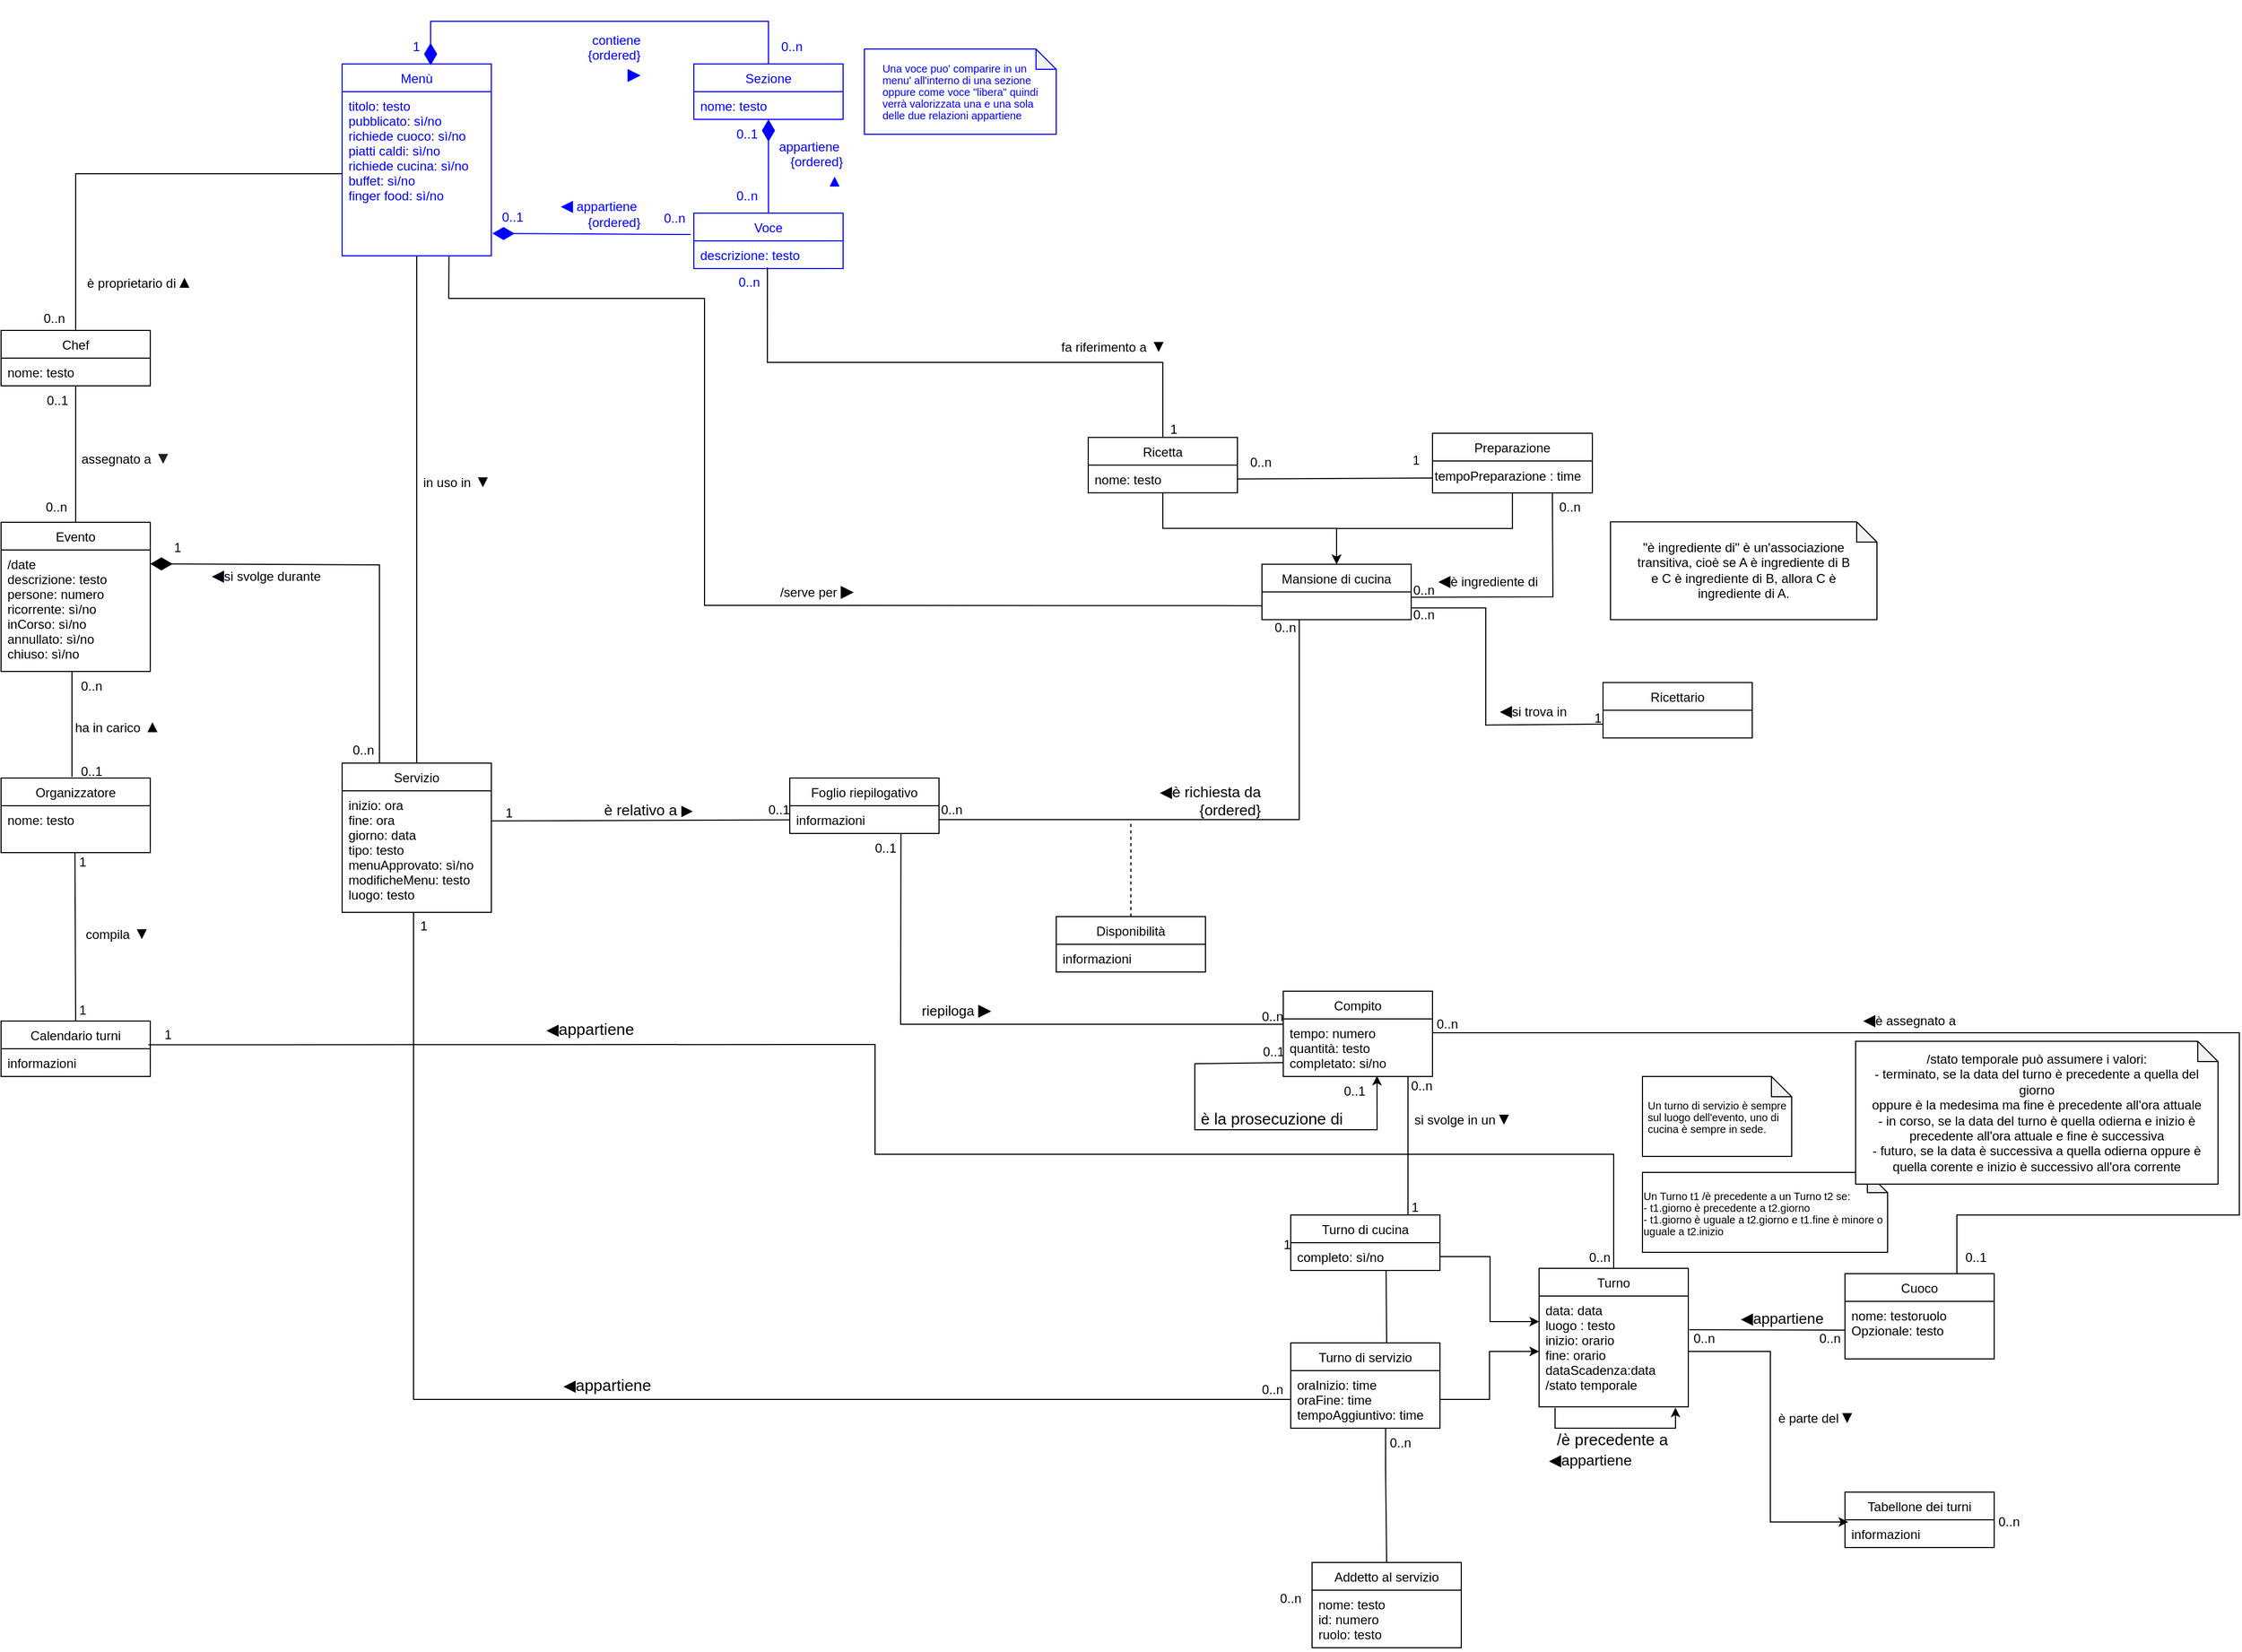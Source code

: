 <mxfile version="24.4.0" type="google">
  <diagram id="CNQqmsxfFxIgaWTBAwi9" name="Page-1">
    <mxGraphModel grid="1" page="1" gridSize="10" guides="1" tooltips="1" connect="1" arrows="1" fold="1" pageScale="1" pageWidth="827" pageHeight="1169" math="0" shadow="0">
      <root>
        <mxCell id="0" />
        <mxCell id="1" parent="0" />
        <mxCell id="Zatl_ybfSAwXHSOVHGpd-10" value="" style="endArrow=none;html=1;rounded=0;align=center;verticalAlign=top;endFill=0;labelBackgroundColor=none;entryX=0.5;entryY=0;entryDx=0;entryDy=0;exitX=0.493;exitY=0.962;exitDx=0;exitDy=0;exitPerimeter=0;fontColor=#0000FF;strokeColor=#000000;" edge="1" parent="1" source="78LwuEahcBiL7WYBxUG0-4" target="78LwuEahcBiL7WYBxUG0-5">
          <mxGeometry relative="1" as="geometry">
            <mxPoint x="340" y="290" as="sourcePoint" />
            <mxPoint x="540.0" y="290" as="targetPoint" />
            <Array as="points">
              <mxPoint x="539" y="360" />
              <mxPoint x="910" y="360" />
            </Array>
          </mxGeometry>
        </mxCell>
        <mxCell id="Zatl_ybfSAwXHSOVHGpd-11" value="0..n" style="resizable=0;html=1;align=left;verticalAlign=top;labelBackgroundColor=none;fontColor=#0000FF;strokeColor=#0000FF;" connectable="0" vertex="1" parent="Zatl_ybfSAwXHSOVHGpd-10">
          <mxGeometry x="-1" relative="1" as="geometry">
            <mxPoint x="-29" as="offset" />
          </mxGeometry>
        </mxCell>
        <mxCell id="Zatl_ybfSAwXHSOVHGpd-12" value="&lt;font color=&quot;#000000&quot;&gt;fa riferimento a&amp;nbsp;&lt;span style=&quot;font-family: arial, sans-serif; font-size: 16px; text-align: left;&quot;&gt;▼&lt;/span&gt;&lt;/font&gt;" style="resizable=0;html=1;align=right;verticalAlign=bottom;labelBackgroundColor=none;fontColor=#0000FF;" connectable="0" vertex="1" parent="Zatl_ybfSAwXHSOVHGpd-10">
          <mxGeometry x="1" relative="1" as="geometry">
            <mxPoint x="4" y="-75" as="offset" />
          </mxGeometry>
        </mxCell>
        <mxCell id="Zatl_ybfSAwXHSOVHGpd-13" value="0..1" style="resizable=0;html=1;align=right;verticalAlign=top;labelBackgroundColor=none;" connectable="0" vertex="1" parent="Zatl_ybfSAwXHSOVHGpd-10">
          <mxGeometry x="1" relative="1" as="geometry" />
        </mxCell>
        <mxCell id="78LwuEahcBiL7WYBxUG0-1" value="Sezione" style="swimlane;fontStyle=0;childLayout=stackLayout;horizontal=1;startSize=26;horizontalStack=0;resizeParent=1;resizeParentMax=0;resizeLast=0;collapsible=1;marginBottom=0;labelBackgroundColor=none;fontColor=#0000FF;strokeColor=#0000FF;" vertex="1" parent="1">
          <mxGeometry x="470" y="80" width="140" height="52" as="geometry" />
        </mxCell>
        <mxCell id="78LwuEahcBiL7WYBxUG0-2" value="nome: testo" style="text;strokeColor=#0000FF;fillColor=none;align=left;verticalAlign=top;spacingLeft=4;spacingRight=4;overflow=hidden;rotatable=0;points=[[0,0.5],[1,0.5]];portConstraint=eastwest;labelBackgroundColor=none;fontColor=#0000FF;" vertex="1" parent="78LwuEahcBiL7WYBxUG0-1">
          <mxGeometry y="26" width="140" height="26" as="geometry" />
        </mxCell>
        <mxCell id="78LwuEahcBiL7WYBxUG0-3" value="Voce" style="swimlane;fontStyle=0;childLayout=stackLayout;horizontal=1;startSize=26;horizontalStack=0;resizeParent=1;resizeParentMax=0;resizeLast=0;collapsible=1;marginBottom=0;labelBackgroundColor=none;fontColor=#0000FF;strokeColor=#0000FF;" vertex="1" parent="1">
          <mxGeometry x="470" y="220" width="140" height="52" as="geometry" />
        </mxCell>
        <mxCell id="78LwuEahcBiL7WYBxUG0-4" value="descrizione: testo" style="text;strokeColor=#0000FF;fillColor=none;align=left;verticalAlign=top;spacingLeft=4;spacingRight=4;overflow=hidden;rotatable=0;points=[[0,0.5],[1,0.5]];portConstraint=eastwest;labelBackgroundColor=none;fontColor=#0000FF;" vertex="1" parent="78LwuEahcBiL7WYBxUG0-3">
          <mxGeometry y="26" width="140" height="26" as="geometry" />
        </mxCell>
        <mxCell id="OorJLYem-8eahj1t15pe-57" style="edgeStyle=orthogonalEdgeStyle;rounded=0;orthogonalLoop=1;jettySize=auto;html=1;exitX=0.5;exitY=1;exitDx=0;exitDy=0;entryX=0.5;entryY=0;entryDx=0;entryDy=0;" edge="1" parent="1" source="78LwuEahcBiL7WYBxUG0-5" target="OorJLYem-8eahj1t15pe-54">
          <mxGeometry relative="1" as="geometry" />
        </mxCell>
        <mxCell id="78LwuEahcBiL7WYBxUG0-5" value="Ricetta" style="swimlane;fontStyle=0;childLayout=stackLayout;horizontal=1;startSize=26;horizontalStack=0;resizeParent=1;resizeParentMax=0;resizeLast=0;collapsible=1;marginBottom=0;labelBackgroundColor=none;" vertex="1" parent="1">
          <mxGeometry x="840" y="430.32" width="140" height="52" as="geometry" />
        </mxCell>
        <mxCell id="78LwuEahcBiL7WYBxUG0-6" value="nome: testo" style="text;strokeColor=none;fillColor=none;align=left;verticalAlign=top;spacingLeft=4;spacingRight=4;overflow=hidden;rotatable=0;points=[[0,0.5],[1,0.5]];portConstraint=eastwest;labelBackgroundColor=none;fontColor=#000000;" vertex="1" parent="78LwuEahcBiL7WYBxUG0-5">
          <mxGeometry y="26" width="140" height="26" as="geometry" />
        </mxCell>
        <mxCell id="OorJLYem-8eahj1t15pe-55" style="edgeStyle=orthogonalEdgeStyle;rounded=0;orthogonalLoop=1;jettySize=auto;html=1;exitX=0.5;exitY=1;exitDx=0;exitDy=0;entryX=0.5;entryY=0;entryDx=0;entryDy=0;" edge="1" parent="1" source="78LwuEahcBiL7WYBxUG0-7" target="OorJLYem-8eahj1t15pe-54">
          <mxGeometry relative="1" as="geometry" />
        </mxCell>
        <mxCell id="78LwuEahcBiL7WYBxUG0-7" value="Preparazione" style="swimlane;fontStyle=0;childLayout=stackLayout;horizontal=1;startSize=26;horizontalStack=0;resizeParent=1;resizeParentMax=0;resizeLast=0;collapsible=1;marginBottom=0;labelBackgroundColor=none;" vertex="1" parent="1">
          <mxGeometry x="1163" y="426.48" width="150" height="56" as="geometry" />
        </mxCell>
        <mxCell id="rrgMBrNQnltIqpoLHgI7-3" value="tempoPreparazione : time" style="text;html=1;align=left;verticalAlign=middle;resizable=0;points=[];autosize=1;strokeColor=none;fillColor=none;" vertex="1" parent="78LwuEahcBiL7WYBxUG0-7">
          <mxGeometry y="26" width="150" height="30" as="geometry" />
        </mxCell>
        <mxCell id="78LwuEahcBiL7WYBxUG0-9" value="Menù" style="swimlane;fontStyle=0;childLayout=stackLayout;horizontal=1;startSize=26;horizontalStack=0;resizeParent=1;resizeParentMax=0;resizeLast=0;collapsible=1;marginBottom=0;labelBackgroundColor=none;fontColor=#0000FF;strokeColor=#0000FF;" vertex="1" parent="1">
          <mxGeometry x="140" y="80" width="140" height="180" as="geometry" />
        </mxCell>
        <mxCell id="78LwuEahcBiL7WYBxUG0-10" value="titolo: testo&#xa;pubblicato: sì/no&#xa;richiede cuoco: sì/no&#xa;piatti caldi: sì/no&#xa;richiede cucina: sì/no&#xa;buffet: sì/no&#xa;finger food: sì/no" style="text;strokeColor=#0000FF;fillColor=none;align=left;verticalAlign=top;spacingLeft=4;spacingRight=4;overflow=hidden;rotatable=0;points=[[0,0.5],[1,0.5]];portConstraint=eastwest;labelBackgroundColor=none;fontColor=#0000FF;" vertex="1" parent="78LwuEahcBiL7WYBxUG0-9">
          <mxGeometry y="26" width="140" height="154" as="geometry" />
        </mxCell>
        <mxCell id="78LwuEahcBiL7WYBxUG0-11" value="Chef" style="swimlane;fontStyle=0;childLayout=stackLayout;horizontal=1;startSize=26;horizontalStack=0;resizeParent=1;resizeParentMax=0;resizeLast=0;collapsible=1;marginBottom=0;labelBackgroundColor=none;" vertex="1" parent="1">
          <mxGeometry x="-180" y="330" width="140" height="52" as="geometry" />
        </mxCell>
        <mxCell id="78LwuEahcBiL7WYBxUG0-12" value="nome: testo" style="text;strokeColor=none;fillColor=none;align=left;verticalAlign=top;spacingLeft=4;spacingRight=4;overflow=hidden;rotatable=0;points=[[0,0.5],[1,0.5]];portConstraint=eastwest;labelBackgroundColor=none;fontColor=#000000;" vertex="1" parent="78LwuEahcBiL7WYBxUG0-11">
          <mxGeometry y="26" width="140" height="26" as="geometry" />
        </mxCell>
        <mxCell id="78LwuEahcBiL7WYBxUG0-13" value="Evento" style="swimlane;fontStyle=0;childLayout=stackLayout;horizontal=1;startSize=26;horizontalStack=0;resizeParent=1;resizeParentMax=0;resizeLast=0;collapsible=1;marginBottom=0;labelBackgroundColor=none;" vertex="1" parent="1">
          <mxGeometry x="-180" y="510" width="140" height="140" as="geometry" />
        </mxCell>
        <mxCell id="78LwuEahcBiL7WYBxUG0-14" value="/date&#xa;descrizione: testo&#xa;persone: numero&#xa;ricorrente: sì/no&#xa;inCorso: sì/no&#xa;annullato: sì/no&#xa;chiuso: sì/no" style="text;strokeColor=none;fillColor=none;align=left;verticalAlign=top;spacingLeft=4;spacingRight=4;overflow=hidden;rotatable=0;points=[[0,0.5],[1,0.5]];portConstraint=eastwest;labelBackgroundColor=none;fontColor=#000000;fontSize=12;" vertex="1" parent="78LwuEahcBiL7WYBxUG0-13">
          <mxGeometry y="26" width="140" height="114" as="geometry" />
        </mxCell>
        <mxCell id="78LwuEahcBiL7WYBxUG0-15" value="" style="endArrow=diamondThin;html=1;rounded=0;align=center;verticalAlign=top;endFill=1;labelBackgroundColor=none;endSize=18;fontColor=#0000FF;strokeColor=#0000FF;" edge="1" parent="1" target="78LwuEahcBiL7WYBxUG0-2">
          <mxGeometry relative="1" as="geometry">
            <mxPoint x="540" y="220" as="sourcePoint" />
            <mxPoint x="514" y="430" as="targetPoint" />
          </mxGeometry>
        </mxCell>
        <mxCell id="78LwuEahcBiL7WYBxUG0-16" value="&lt;font color=&quot;#000000&quot;&gt;1&lt;/font&gt;" style="resizable=0;html=1;align=left;verticalAlign=top;labelBackgroundColor=none;fontColor=#0000FF;" connectable="0" vertex="1" parent="78LwuEahcBiL7WYBxUG0-15">
          <mxGeometry x="-1" relative="1" as="geometry">
            <mxPoint x="375" y="189" as="offset" />
          </mxGeometry>
        </mxCell>
        <mxCell id="78LwuEahcBiL7WYBxUG0-17" value="appartiene&amp;nbsp;&lt;div&gt;{ordered}&lt;/div&gt;&lt;div&gt;&amp;nbsp;&lt;span style=&quot;font-family: arial, sans-serif; font-size: 16px; text-align: left;&quot;&gt;▲&lt;/span&gt;&lt;/div&gt;" style="resizable=0;html=1;align=right;verticalAlign=bottom;labelBackgroundColor=none;fontColor=#0000FF;strokeColor=#0000FF;" connectable="0" vertex="1" parent="78LwuEahcBiL7WYBxUG0-15">
          <mxGeometry x="1" relative="1" as="geometry">
            <mxPoint x="70" y="68" as="offset" />
          </mxGeometry>
        </mxCell>
        <mxCell id="78LwuEahcBiL7WYBxUG0-18" value="0..1" style="resizable=0;html=1;align=right;verticalAlign=top;labelBackgroundColor=none;fontColor=#0000FF;strokeColor=#0000FF;" connectable="0" vertex="1" parent="78LwuEahcBiL7WYBxUG0-15">
          <mxGeometry x="1" relative="1" as="geometry">
            <mxPoint x="-10" as="offset" />
          </mxGeometry>
        </mxCell>
        <mxCell id="78LwuEahcBiL7WYBxUG0-19" value="0..n" style="resizable=0;html=1;align=right;verticalAlign=top;labelBackgroundColor=none;fontColor=#0000FF;strokeColor=#0000FF;" connectable="0" vertex="1" parent="1">
          <mxGeometry x="530" y="190" as="geometry" />
        </mxCell>
        <mxCell id="78LwuEahcBiL7WYBxUG0-25" value="" style="endArrow=none;html=1;rounded=0;align=center;verticalAlign=top;endFill=0;labelBackgroundColor=none;entryX=0;entryY=0.75;entryDx=0;entryDy=0;exitX=1;exitY=0.5;exitDx=0;exitDy=0;" edge="1" parent="1" source="78LwuEahcBiL7WYBxUG0-6" target="78LwuEahcBiL7WYBxUG0-7">
          <mxGeometry relative="1" as="geometry">
            <mxPoint x="833" y="401.332" as="sourcePoint" />
            <mxPoint x="833.98" y="490.32" as="targetPoint" />
          </mxGeometry>
        </mxCell>
        <mxCell id="78LwuEahcBiL7WYBxUG0-26" value="0..n" style="resizable=0;html=1;align=left;verticalAlign=top;labelBackgroundColor=none;" connectable="0" vertex="1" parent="78LwuEahcBiL7WYBxUG0-25">
          <mxGeometry x="-1" relative="1" as="geometry">
            <mxPoint x="10" y="-29" as="offset" />
          </mxGeometry>
        </mxCell>
        <mxCell id="78LwuEahcBiL7WYBxUG0-27" value="&lt;span style=&quot;font-size: 15px;&quot;&gt;◀︎&lt;/span&gt;si trova in" style="resizable=0;html=1;align=right;verticalAlign=bottom;labelBackgroundColor=none;" connectable="0" vertex="1" parent="78LwuEahcBiL7WYBxUG0-25">
          <mxGeometry x="1" relative="1" as="geometry">
            <mxPoint x="127" y="229" as="offset" />
          </mxGeometry>
        </mxCell>
        <mxCell id="78LwuEahcBiL7WYBxUG0-28" value="1" style="resizable=0;html=1;align=right;verticalAlign=top;labelBackgroundColor=none;" connectable="0" vertex="1" parent="78LwuEahcBiL7WYBxUG0-25">
          <mxGeometry x="1" relative="1" as="geometry">
            <mxPoint x="-11" y="-30" as="offset" />
          </mxGeometry>
        </mxCell>
        <mxCell id="78LwuEahcBiL7WYBxUG0-33" value="" style="endArrow=diamondThin;html=1;rounded=0;align=center;verticalAlign=top;endFill=1;labelBackgroundColor=none;endSize=18;exitX=0.5;exitY=0;exitDx=0;exitDy=0;entryX=0.593;entryY=0.007;entryDx=0;entryDy=0;entryPerimeter=0;fontColor=#0000FF;strokeColor=#0000FF;" edge="1" parent="1" source="78LwuEahcBiL7WYBxUG0-1" target="78LwuEahcBiL7WYBxUG0-9">
          <mxGeometry relative="1" as="geometry">
            <mxPoint x="360" y="132" as="sourcePoint" />
            <mxPoint x="360" y="44" as="targetPoint" />
            <Array as="points">
              <mxPoint x="540" y="40" />
              <mxPoint x="223" y="40" />
            </Array>
          </mxGeometry>
        </mxCell>
        <mxCell id="78LwuEahcBiL7WYBxUG0-34" value="0..n" style="resizable=0;html=1;align=left;verticalAlign=top;labelBackgroundColor=none;fontColor=#0000FF;strokeColor=#0000FF;" connectable="0" vertex="1" parent="78LwuEahcBiL7WYBxUG0-33">
          <mxGeometry x="-1" relative="1" as="geometry">
            <mxPoint x="10" y="-30" as="offset" />
          </mxGeometry>
        </mxCell>
        <mxCell id="78LwuEahcBiL7WYBxUG0-35" value="contiene&lt;div&gt;{ordered}&lt;/div&gt;&lt;div&gt;&lt;span style=&quot;font-family: arial, sans-serif; font-size: 16px; text-align: left; background-color: initial;&quot;&gt;▶&lt;/span&gt;&lt;br&gt;&lt;/div&gt;" style="resizable=0;html=1;align=right;verticalAlign=bottom;labelBackgroundColor=none;fontColor=#0000FF;strokeColor=#0000FF;" connectable="0" vertex="1" parent="78LwuEahcBiL7WYBxUG0-33">
          <mxGeometry x="1" relative="1" as="geometry">
            <mxPoint x="197" y="19" as="offset" />
          </mxGeometry>
        </mxCell>
        <mxCell id="78LwuEahcBiL7WYBxUG0-36" value="1" style="resizable=0;html=1;align=right;verticalAlign=top;labelBackgroundColor=none;fontColor=#0000FF;strokeColor=#0000FF;" connectable="0" vertex="1" parent="78LwuEahcBiL7WYBxUG0-33">
          <mxGeometry x="1" relative="1" as="geometry">
            <mxPoint x="-10" y="-31" as="offset" />
          </mxGeometry>
        </mxCell>
        <mxCell id="78LwuEahcBiL7WYBxUG0-37" value="" style="endArrow=diamondThin;html=1;rounded=0;align=center;verticalAlign=top;endFill=1;labelBackgroundColor=none;endSize=18;exitX=-0.021;exitY=0.385;exitDx=0;exitDy=0;exitPerimeter=0;entryX=1.007;entryY=0.864;entryDx=0;entryDy=0;entryPerimeter=0;fontColor=#0000FF;strokeColor=#0000FF;" edge="1" parent="1" source="78LwuEahcBiL7WYBxUG0-3" target="78LwuEahcBiL7WYBxUG0-10">
          <mxGeometry relative="1" as="geometry">
            <mxPoint x="350" y="220" as="sourcePoint" />
            <mxPoint x="350" y="132" as="targetPoint" />
          </mxGeometry>
        </mxCell>
        <mxCell id="78LwuEahcBiL7WYBxUG0-38" value="0..n" style="resizable=0;html=1;align=left;verticalAlign=top;labelBackgroundColor=none;fontColor=#0000FF;strokeColor=#0000FF;" connectable="0" vertex="1" parent="78LwuEahcBiL7WYBxUG0-37">
          <mxGeometry x="-1" relative="1" as="geometry">
            <mxPoint x="-27" y="-29" as="offset" />
          </mxGeometry>
        </mxCell>
        <mxCell id="78LwuEahcBiL7WYBxUG0-39" value="&lt;font style=&quot;font-size: 15px&quot;&gt;◀︎&lt;/font&gt;&amp;nbsp;appartiene&amp;nbsp;&lt;div&gt;{ordered}&lt;/div&gt;" style="resizable=0;html=1;align=right;verticalAlign=bottom;labelBackgroundColor=none;fontColor=#0000FF;strokeColor=#0000FF;" connectable="0" vertex="1" parent="78LwuEahcBiL7WYBxUG0-37">
          <mxGeometry x="1" relative="1" as="geometry">
            <mxPoint x="139" y="-2" as="offset" />
          </mxGeometry>
        </mxCell>
        <mxCell id="78LwuEahcBiL7WYBxUG0-40" value="0..1" style="resizable=0;html=1;align=right;verticalAlign=top;labelBackgroundColor=none;fontColor=#0000FF;strokeColor=#0000FF;" connectable="0" vertex="1" parent="78LwuEahcBiL7WYBxUG0-37">
          <mxGeometry x="1" relative="1" as="geometry">
            <mxPoint x="29" y="-29" as="offset" />
          </mxGeometry>
        </mxCell>
        <mxCell id="78LwuEahcBiL7WYBxUG0-41" value="" style="endArrow=none;html=1;rounded=0;align=center;verticalAlign=top;endFill=0;labelBackgroundColor=none;exitX=0;exitY=0.5;exitDx=0;exitDy=0;fontColor=#0000FF;strokeColor=#000000;" edge="1" parent="1" source="78LwuEahcBiL7WYBxUG0-10" target="78LwuEahcBiL7WYBxUG0-11">
          <mxGeometry relative="1" as="geometry">
            <mxPoint x="209.5" y="260.002" as="sourcePoint" />
            <mxPoint x="210" y="330" as="targetPoint" />
            <Array as="points">
              <mxPoint x="-110" y="183" />
            </Array>
          </mxGeometry>
        </mxCell>
        <mxCell id="78LwuEahcBiL7WYBxUG0-43" value="&lt;font color=&quot;#000000&quot;&gt;è proprietario di&lt;/font&gt;&lt;span style=&quot;font-family: arial, sans-serif; font-size: 16px; text-align: left;&quot;&gt;&lt;font color=&quot;#000000&quot;&gt;▲&lt;/font&gt;&lt;/span&gt;" style="resizable=0;html=1;align=right;verticalAlign=bottom;labelBackgroundColor=none;fontColor=#0000FF;strokeColor=#0000FF;" connectable="0" vertex="1" parent="78LwuEahcBiL7WYBxUG0-41">
          <mxGeometry x="1" relative="1" as="geometry">
            <mxPoint x="110" y="-35" as="offset" />
          </mxGeometry>
        </mxCell>
        <mxCell id="78LwuEahcBiL7WYBxUG0-44" value="&lt;font color=&quot;#000000&quot;&gt;0..n&lt;/font&gt;" style="resizable=0;html=1;align=right;verticalAlign=top;labelBackgroundColor=none;fontColor=#0000FF;strokeColor=#0000FF;" connectable="0" vertex="1" parent="78LwuEahcBiL7WYBxUG0-41">
          <mxGeometry x="1" relative="1" as="geometry">
            <mxPoint x="-10" y="-25" as="offset" />
          </mxGeometry>
        </mxCell>
        <mxCell id="78LwuEahcBiL7WYBxUG0-45" value="" style="endArrow=none;html=1;rounded=0;align=center;verticalAlign=top;endFill=0;labelBackgroundColor=none;entryX=0.5;entryY=0;entryDx=0;entryDy=0;" edge="1" parent="1" source="78LwuEahcBiL7WYBxUG0-12" target="78LwuEahcBiL7WYBxUG0-13">
          <mxGeometry relative="1" as="geometry">
            <mxPoint x="210" y="410" as="sourcePoint" />
            <mxPoint x="210" y="440" as="targetPoint" />
          </mxGeometry>
        </mxCell>
        <mxCell id="78LwuEahcBiL7WYBxUG0-46" value="0..1" style="resizable=0;html=1;align=left;verticalAlign=top;labelBackgroundColor=none;" connectable="0" vertex="1" parent="78LwuEahcBiL7WYBxUG0-45">
          <mxGeometry x="-1" relative="1" as="geometry">
            <mxPoint x="-29" as="offset" />
          </mxGeometry>
        </mxCell>
        <mxCell id="78LwuEahcBiL7WYBxUG0-47" value="assegnato a&amp;nbsp;&lt;span style=&quot;color: rgb(32 , 33 , 36) ; font-family: &amp;#34;arial&amp;#34; , sans-serif ; font-size: 16px ; text-align: left&quot;&gt;▼&lt;/span&gt;" style="resizable=0;html=1;align=right;verticalAlign=bottom;labelBackgroundColor=none;" connectable="0" vertex="1" parent="78LwuEahcBiL7WYBxUG0-45">
          <mxGeometry x="1" relative="1" as="geometry">
            <mxPoint x="90" y="-50" as="offset" />
          </mxGeometry>
        </mxCell>
        <mxCell id="78LwuEahcBiL7WYBxUG0-48" value="0..n" style="resizable=0;html=1;align=right;verticalAlign=top;labelBackgroundColor=none;" connectable="0" vertex="1" parent="78LwuEahcBiL7WYBxUG0-45">
          <mxGeometry x="1" relative="1" as="geometry">
            <mxPoint x="25" y="140" as="offset" />
          </mxGeometry>
        </mxCell>
        <mxCell id="UVPNnTYAwM3Xo7iVTWcv-2" value="Organizzatore" style="swimlane;fontStyle=0;childLayout=stackLayout;horizontal=1;startSize=26;horizontalStack=0;resizeParent=1;resizeParentMax=0;resizeLast=0;collapsible=1;marginBottom=0;labelBackgroundColor=none;" vertex="1" parent="1">
          <mxGeometry x="-180" y="750" width="140" height="70" as="geometry" />
        </mxCell>
        <mxCell id="UVPNnTYAwM3Xo7iVTWcv-4" value="nome: testo" style="text;strokeColor=none;fillColor=none;align=left;verticalAlign=top;spacingLeft=4;spacingRight=4;overflow=hidden;rotatable=0;points=[[0,0.5],[1,0.5]];portConstraint=eastwest;labelBackgroundColor=none;fontColor=#000000;" vertex="1" parent="UVPNnTYAwM3Xo7iVTWcv-2">
          <mxGeometry y="26" width="140" height="44" as="geometry" />
        </mxCell>
        <mxCell id="UVPNnTYAwM3Xo7iVTWcv-5" value="0..1" style="resizable=0;html=1;align=right;verticalAlign=top;labelBackgroundColor=none;" connectable="0" vertex="1" parent="1">
          <mxGeometry x="-85" y="730" as="geometry" />
        </mxCell>
        <mxCell id="UVPNnTYAwM3Xo7iVTWcv-6" value="&lt;font color=&quot;#000000&quot;&gt;ha in carico&amp;nbsp;&lt;/font&gt;&lt;span style=&quot;font-family: arial, sans-serif; font-size: 16px; text-align: left;&quot;&gt;&lt;font color=&quot;#000000&quot;&gt;▲&lt;/font&gt;&lt;/span&gt;" style="resizable=0;html=1;align=right;verticalAlign=bottom;labelBackgroundColor=none;fontColor=#0000FF;strokeColor=#0000FF;" connectable="0" vertex="1" parent="1">
          <mxGeometry x="-29.999" y="712.321" as="geometry" />
        </mxCell>
        <mxCell id="UVPNnTYAwM3Xo7iVTWcv-8" value="" style="endArrow=none;html=1;rounded=0;entryX=0.475;entryY=-0.016;entryDx=0;entryDy=0;entryPerimeter=0;endFill=0;exitX=0.475;exitY=0.999;exitDx=0;exitDy=0;exitPerimeter=0;" edge="1" parent="1" source="78LwuEahcBiL7WYBxUG0-14" target="UVPNnTYAwM3Xo7iVTWcv-2">
          <mxGeometry width="50" height="50" relative="1" as="geometry">
            <mxPoint x="-110" y="650" as="sourcePoint" />
            <mxPoint x="260" y="550" as="targetPoint" />
          </mxGeometry>
        </mxCell>
        <mxCell id="UVPNnTYAwM3Xo7iVTWcv-9" value="" style="endArrow=diamondThin;html=1;rounded=0;align=center;verticalAlign=top;endFill=1;labelBackgroundColor=none;endSize=18;fontColor=#0000FF;strokeColor=#000000;exitX=0.25;exitY=0;exitDx=0;exitDy=0;fillColor=#000000;" edge="1" parent="1">
          <mxGeometry relative="1" as="geometry">
            <mxPoint x="175" y="751" as="sourcePoint" />
            <mxPoint x="-40" y="549" as="targetPoint" />
            <Array as="points">
              <mxPoint x="175" y="550" />
            </Array>
          </mxGeometry>
        </mxCell>
        <mxCell id="UVPNnTYAwM3Xo7iVTWcv-10" value="&lt;font color=&quot;#000000&quot;&gt;0..n&lt;/font&gt;" style="resizable=0;html=1;align=left;verticalAlign=top;labelBackgroundColor=none;fontColor=#0000FF;strokeColor=#0000FF;" connectable="0" vertex="1" parent="UVPNnTYAwM3Xo7iVTWcv-9">
          <mxGeometry x="-1" relative="1" as="geometry">
            <mxPoint x="-27" y="-41" as="offset" />
          </mxGeometry>
        </mxCell>
        <mxCell id="UVPNnTYAwM3Xo7iVTWcv-11" value="&lt;span style=&quot;font-size: 15px;&quot;&gt;&lt;font color=&quot;#00000f&quot;&gt;◀︎&lt;/font&gt;&lt;/span&gt;&lt;font style=&quot;font-size: 12px;&quot; color=&quot;#000000&quot;&gt;si svolge durante&lt;/font&gt;" style="resizable=0;html=1;align=right;verticalAlign=bottom;labelBackgroundColor=none;fontColor=#0000FF;strokeColor=#0000FF;" connectable="0" vertex="1" parent="UVPNnTYAwM3Xo7iVTWcv-9">
          <mxGeometry x="1" relative="1" as="geometry">
            <mxPoint x="160" y="21" as="offset" />
          </mxGeometry>
        </mxCell>
        <mxCell id="UVPNnTYAwM3Xo7iVTWcv-12" value="&lt;font color=&quot;#000000&quot;&gt;1&lt;/font&gt;" style="resizable=0;html=1;align=right;verticalAlign=top;labelBackgroundColor=none;fontColor=#0000FF;strokeColor=#0000FF;" connectable="0" vertex="1" parent="UVPNnTYAwM3Xo7iVTWcv-9">
          <mxGeometry x="1" relative="1" as="geometry">
            <mxPoint x="29" y="-29" as="offset" />
          </mxGeometry>
        </mxCell>
        <mxCell id="UVPNnTYAwM3Xo7iVTWcv-14" value="Servizio" style="swimlane;fontStyle=0;childLayout=stackLayout;horizontal=1;startSize=26;horizontalStack=0;resizeParent=1;resizeParentMax=0;resizeLast=0;collapsible=1;marginBottom=0;labelBackgroundColor=none;" vertex="1" parent="1">
          <mxGeometry x="140" y="736" width="140" height="140" as="geometry" />
        </mxCell>
        <mxCell id="UVPNnTYAwM3Xo7iVTWcv-15" value="inizio: ora&#xa;fine: ora&#xa;giorno: data&#xa;tipo: testo&#xa;menuApprovato: sì/no&#xa;modificheMenu: testo&#xa;luogo: testo" style="text;strokeColor=none;fillColor=none;align=left;verticalAlign=top;spacingLeft=4;spacingRight=4;overflow=hidden;rotatable=0;points=[[0,0.5],[1,0.5]];portConstraint=eastwest;labelBackgroundColor=none;fontColor=#000000;" vertex="1" parent="UVPNnTYAwM3Xo7iVTWcv-14">
          <mxGeometry y="26" width="140" height="114" as="geometry" />
        </mxCell>
        <mxCell id="OorJLYem-8eahj1t15pe-5" value="" style="endArrow=none;html=1;rounded=0;exitX=0.997;exitY=0.248;exitDx=0;exitDy=0;exitPerimeter=0;" edge="1" parent="1" source="UVPNnTYAwM3Xo7iVTWcv-15" target="OorJLYem-8eahj1t15pe-7">
          <mxGeometry width="50" height="50" relative="1" as="geometry">
            <mxPoint x="280" y="788" as="sourcePoint" />
            <mxPoint x="360" y="790" as="targetPoint" />
          </mxGeometry>
        </mxCell>
        <mxCell id="OorJLYem-8eahj1t15pe-6" value="Foglio riepilogativo" style="swimlane;fontStyle=0;childLayout=stackLayout;horizontal=1;startSize=26;horizontalStack=0;resizeParent=1;resizeParentMax=0;resizeLast=0;collapsible=1;marginBottom=0;labelBackgroundColor=none;" vertex="1" parent="1">
          <mxGeometry x="560" y="750" width="140" height="52" as="geometry" />
        </mxCell>
        <mxCell id="OorJLYem-8eahj1t15pe-7" value="informazioni" style="text;strokeColor=none;fillColor=none;align=left;verticalAlign=top;spacingLeft=4;spacingRight=4;overflow=hidden;rotatable=0;points=[[0,0.5],[1,0.5]];portConstraint=eastwest;labelBackgroundColor=none;fontColor=#000000;" vertex="1" parent="OorJLYem-8eahj1t15pe-6">
          <mxGeometry y="26" width="140" height="26" as="geometry" />
        </mxCell>
        <mxCell id="OorJLYem-8eahj1t15pe-8" value="&lt;font style=&quot;font-size: 14px;&quot;&gt;&lt;font style=&quot;font-size: 14px;&quot; color=&quot;#000000&quot;&gt;è relativo a&amp;nbsp;&lt;/font&gt;&lt;span style=&quot;font-family: arial, sans-serif; text-align: left;&quot;&gt;&lt;font style=&quot;font-size: 14px;&quot; color=&quot;#000000&quot;&gt;▶&lt;/font&gt;&lt;/span&gt;&lt;/font&gt;" style="resizable=0;html=1;align=right;verticalAlign=bottom;labelBackgroundColor=none;fontColor=#0000FF;strokeColor=#0000FF;" connectable="0" vertex="1" parent="1">
          <mxGeometry x="469.998" y="790.0" as="geometry" />
        </mxCell>
        <mxCell id="OorJLYem-8eahj1t15pe-9" value="&lt;font color=&quot;#000000&quot;&gt;1&lt;/font&gt;" style="resizable=0;html=1;align=right;verticalAlign=top;labelBackgroundColor=none;fontColor=#0000FF;strokeColor=#0000FF;" connectable="0" vertex="1" parent="1">
          <mxGeometry x="289.998" y="770" as="geometry">
            <mxPoint x="11" y="-1" as="offset" />
          </mxGeometry>
        </mxCell>
        <mxCell id="OorJLYem-8eahj1t15pe-10" value="0..1" style="resizable=0;html=1;align=right;verticalAlign=top;labelBackgroundColor=none;" connectable="0" vertex="1" parent="1">
          <mxGeometry x="560" y="766" as="geometry" />
        </mxCell>
        <mxCell id="OorJLYem-8eahj1t15pe-54" value="Mansione di cucina" style="swimlane;fontStyle=0;childLayout=stackLayout;horizontal=1;startSize=26;horizontalStack=0;resizeParent=1;resizeParentMax=0;resizeLast=0;collapsible=1;marginBottom=0;labelBackgroundColor=none;" vertex="1" parent="1">
          <mxGeometry x="1003" y="549.32" width="140" height="52" as="geometry" />
        </mxCell>
        <mxCell id="OorJLYem-8eahj1t15pe-58" value="Ricettario" style="swimlane;fontStyle=0;childLayout=stackLayout;horizontal=1;startSize=26;horizontalStack=0;resizeParent=1;resizeParentMax=0;resizeLast=0;collapsible=1;marginBottom=0;labelBackgroundColor=none;" vertex="1" parent="1">
          <mxGeometry x="1323" y="660.32" width="140" height="52" as="geometry" />
        </mxCell>
        <mxCell id="OorJLYem-8eahj1t15pe-61" value="" style="endArrow=none;html=1;rounded=0;entryX=0.75;entryY=1;entryDx=0;entryDy=0;" edge="1" parent="1" target="78LwuEahcBiL7WYBxUG0-7">
          <mxGeometry width="50" height="50" relative="1" as="geometry">
            <mxPoint x="1143" y="580.32" as="sourcePoint" />
            <mxPoint x="1193" y="460.32" as="targetPoint" />
            <Array as="points">
              <mxPoint x="1276" y="580" />
            </Array>
          </mxGeometry>
        </mxCell>
        <mxCell id="OorJLYem-8eahj1t15pe-62" value="" style="endArrow=none;html=1;rounded=0;exitX=0;exitY=0.75;exitDx=0;exitDy=0;" edge="1" parent="1" source="OorJLYem-8eahj1t15pe-58">
          <mxGeometry width="50" height="50" relative="1" as="geometry">
            <mxPoint x="1103" y="610.32" as="sourcePoint" />
            <mxPoint x="1143" y="590.32" as="targetPoint" />
            <Array as="points">
              <mxPoint x="1213" y="700.32" />
              <mxPoint x="1213" y="590.32" />
            </Array>
          </mxGeometry>
        </mxCell>
        <mxCell id="OorJLYem-8eahj1t15pe-63" value="0..n" style="resizable=0;html=1;align=left;verticalAlign=top;labelBackgroundColor=none;" connectable="0" vertex="1" parent="1">
          <mxGeometry x="1280" y="482.32" as="geometry" />
        </mxCell>
        <mxCell id="OorJLYem-8eahj1t15pe-64" value="&lt;span style=&quot;font-size: 15px;&quot;&gt;◀︎&lt;/span&gt;è ingrediente di" style="resizable=0;html=1;align=right;verticalAlign=bottom;labelBackgroundColor=none;" connectable="0" vertex="1" parent="1">
          <mxGeometry x="1262.997" y="575.32" as="geometry" />
        </mxCell>
        <mxCell id="OorJLYem-8eahj1t15pe-65" value="0..n" style="resizable=0;html=1;align=left;verticalAlign=top;labelBackgroundColor=none;" connectable="0" vertex="1" parent="1">
          <mxGeometry x="1143" y="560.32" as="geometry" />
        </mxCell>
        <mxCell id="OorJLYem-8eahj1t15pe-66" value="0..n" style="resizable=0;html=1;align=left;verticalAlign=top;labelBackgroundColor=none;" connectable="0" vertex="1" parent="1">
          <mxGeometry x="1143" y="583.32" as="geometry" />
        </mxCell>
        <mxCell id="OorJLYem-8eahj1t15pe-67" value="&lt;font color=&quot;#000000&quot;&gt;1&lt;/font&gt;" style="resizable=0;html=1;align=left;verticalAlign=top;labelBackgroundColor=none;fontColor=#0000FF;" connectable="0" vertex="1" parent="1">
          <mxGeometry x="1313" y="680.32" as="geometry" />
        </mxCell>
        <mxCell id="OorJLYem-8eahj1t15pe-68" value="" style="endArrow=none;html=1;rounded=0;entryX=0.716;entryY=1;entryDx=0;entryDy=0;entryPerimeter=0;exitX=0;exitY=0.75;exitDx=0;exitDy=0;" edge="1" parent="1" source="OorJLYem-8eahj1t15pe-54" target="78LwuEahcBiL7WYBxUG0-10">
          <mxGeometry width="50" height="50" relative="1" as="geometry">
            <mxPoint x="580" y="510" as="sourcePoint" />
            <mxPoint x="630" y="460" as="targetPoint" />
            <Array as="points">
              <mxPoint x="480" y="588" />
              <mxPoint x="480" y="300" />
              <mxPoint x="240" y="300" />
            </Array>
          </mxGeometry>
        </mxCell>
        <mxCell id="OorJLYem-8eahj1t15pe-69" value="" style="endArrow=none;html=1;rounded=0;entryX=0.25;entryY=1;entryDx=0;entryDy=0;exitX=1;exitY=0.5;exitDx=0;exitDy=0;" edge="1" parent="1" source="OorJLYem-8eahj1t15pe-7" target="OorJLYem-8eahj1t15pe-54">
          <mxGeometry width="50" height="50" relative="1" as="geometry">
            <mxPoint x="580" y="660" as="sourcePoint" />
            <mxPoint x="630" y="610" as="targetPoint" />
            <Array as="points">
              <mxPoint x="1038" y="789" />
            </Array>
          </mxGeometry>
        </mxCell>
        <mxCell id="OorJLYem-8eahj1t15pe-70" value="0..n" style="resizable=0;html=1;align=left;verticalAlign=top;labelBackgroundColor=none;" connectable="0" vertex="1" parent="1">
          <mxGeometry x="700" y="766" as="geometry" />
        </mxCell>
        <mxCell id="OorJLYem-8eahj1t15pe-71" value="0..n" style="resizable=0;html=1;align=left;verticalAlign=top;labelBackgroundColor=none;" connectable="0" vertex="1" parent="1">
          <mxGeometry x="1013" y="595.32" as="geometry" />
        </mxCell>
        <mxCell id="OorJLYem-8eahj1t15pe-73" value="&lt;span style=&quot;font-size: 15px;&quot;&gt;&lt;font color=&quot;#000000&quot;&gt;◀︎&lt;/font&gt;&lt;/span&gt;&lt;font style=&quot;font-size: 14px;&quot; color=&quot;#000000&quot;&gt;è richiesta da&lt;/font&gt;&lt;div&gt;&lt;font style=&quot;font-size: 14px;&quot; color=&quot;#000000&quot;&gt;{ordered}&lt;/font&gt;&lt;/div&gt;" style="resizable=0;html=1;align=right;verticalAlign=bottom;labelBackgroundColor=none;fontColor=#0000FF;strokeColor=#0000FF;" connectable="0" vertex="1" parent="1">
          <mxGeometry x="1002.998" y="790.0" as="geometry" />
        </mxCell>
        <mxCell id="OorJLYem-8eahj1t15pe-74" value="" style="endArrow=none;dashed=1;html=1;rounded=0;exitX=0.5;exitY=0;exitDx=0;exitDy=0;" edge="1" parent="1" source="OorJLYem-8eahj1t15pe-75">
          <mxGeometry width="50" height="50" relative="1" as="geometry">
            <mxPoint x="880" y="880" as="sourcePoint" />
            <mxPoint x="880" y="790" as="targetPoint" />
          </mxGeometry>
        </mxCell>
        <mxCell id="OorJLYem-8eahj1t15pe-75" value="Disponibilità" style="swimlane;fontStyle=0;childLayout=stackLayout;horizontal=1;startSize=26;horizontalStack=0;resizeParent=1;resizeParentMax=0;resizeLast=0;collapsible=1;marginBottom=0;labelBackgroundColor=none;" vertex="1" parent="1">
          <mxGeometry x="810" y="880" width="140" height="52" as="geometry" />
        </mxCell>
        <mxCell id="OorJLYem-8eahj1t15pe-76" value="informazioni" style="text;strokeColor=none;fillColor=none;align=left;verticalAlign=top;spacingLeft=4;spacingRight=4;overflow=hidden;rotatable=0;points=[[0,0.5],[1,0.5]];portConstraint=eastwest;labelBackgroundColor=none;fontColor=#000000;" vertex="1" parent="OorJLYem-8eahj1t15pe-75">
          <mxGeometry y="26" width="140" height="26" as="geometry" />
        </mxCell>
        <mxCell id="OorJLYem-8eahj1t15pe-77" value="Compito" style="swimlane;fontStyle=0;childLayout=stackLayout;horizontal=1;startSize=26;horizontalStack=0;resizeParent=1;resizeParentMax=0;resizeLast=0;collapsible=1;marginBottom=0;labelBackgroundColor=none;" vertex="1" parent="1">
          <mxGeometry x="1023" y="950" width="140" height="80" as="geometry" />
        </mxCell>
        <mxCell id="OorJLYem-8eahj1t15pe-81" value="" style="endArrow=classic;html=1;rounded=0;exitX=0;exitY=0.5;exitDx=0;exitDy=0;endFill=1;entryX=0.628;entryY=0.988;entryDx=0;entryDy=0;entryPerimeter=0;" edge="1" parent="OorJLYem-8eahj1t15pe-77" target="xxu-n_cGPCBa5pTc6vbV-13">
          <mxGeometry width="50" height="50" relative="1" as="geometry">
            <mxPoint y="67" as="sourcePoint" />
            <mxPoint x="87" y="90" as="targetPoint" />
            <Array as="points">
              <mxPoint x="-83" y="68" />
              <mxPoint x="-83" y="130" />
              <mxPoint x="7" y="130" />
              <mxPoint x="88" y="130" />
            </Array>
          </mxGeometry>
        </mxCell>
        <mxCell id="xxu-n_cGPCBa5pTc6vbV-13" value="tempo: numero&#xa;quantità: testo&#xa;completato: si/no" style="text;strokeColor=none;fillColor=none;align=left;verticalAlign=top;spacingLeft=4;spacingRight=4;overflow=hidden;rotatable=0;points=[[0,0.5],[1,0.5]];portConstraint=eastwest;labelBackgroundColor=none;fontColor=#000000;" vertex="1" parent="OorJLYem-8eahj1t15pe-77">
          <mxGeometry y="26" width="140" height="54" as="geometry" />
        </mxCell>
        <mxCell id="OorJLYem-8eahj1t15pe-79" value="" style="endArrow=none;html=1;rounded=0;exitX=0.745;exitY=0.995;exitDx=0;exitDy=0;exitPerimeter=0;entryX=0;entryY=0.5;entryDx=0;entryDy=0;" edge="1" parent="1" source="OorJLYem-8eahj1t15pe-7">
          <mxGeometry width="50" height="50" relative="1" as="geometry">
            <mxPoint x="664.02" y="793.87" as="sourcePoint" />
            <mxPoint x="1023" y="981" as="targetPoint" />
            <Array as="points">
              <mxPoint x="664" y="981" />
            </Array>
          </mxGeometry>
        </mxCell>
        <mxCell id="OorJLYem-8eahj1t15pe-82" value="&lt;span style=&quot;font-size: 15px;&quot;&gt;&lt;font color=&quot;#000000&quot;&gt;è la prosecuzione di&lt;/font&gt;&lt;/span&gt;" style="resizable=0;html=1;align=right;verticalAlign=bottom;labelBackgroundColor=none;fontColor=#0000FF;strokeColor=#0000FF;" connectable="0" vertex="1" parent="1">
          <mxGeometry x="1079.998" y="1080.0" as="geometry" />
        </mxCell>
        <mxCell id="OorJLYem-8eahj1t15pe-83" value="" style="endArrow=none;html=1;rounded=0;" edge="1" parent="1">
          <mxGeometry width="50" height="50" relative="1" as="geometry">
            <mxPoint x="1140" y="1160" as="sourcePoint" />
            <mxPoint x="1140" y="1030" as="targetPoint" />
          </mxGeometry>
        </mxCell>
        <mxCell id="OorJLYem-8eahj1t15pe-84" value="Turno di cucina" style="swimlane;fontStyle=0;childLayout=stackLayout;horizontal=1;startSize=26;horizontalStack=0;resizeParent=1;resizeParentMax=0;resizeLast=0;collapsible=1;marginBottom=0;labelBackgroundColor=none;" vertex="1" parent="1">
          <mxGeometry x="1030" y="1160" width="140" height="52" as="geometry" />
        </mxCell>
        <mxCell id="OorJLYem-8eahj1t15pe-85" value="completo: sì/no" style="text;strokeColor=none;fillColor=none;align=left;verticalAlign=top;spacingLeft=4;spacingRight=4;overflow=hidden;rotatable=0;points=[[0,0.5],[1,0.5]];portConstraint=eastwest;labelBackgroundColor=none;fontColor=#000000;" vertex="1" parent="OorJLYem-8eahj1t15pe-84">
          <mxGeometry y="26" width="140" height="26" as="geometry" />
        </mxCell>
        <mxCell id="OorJLYem-8eahj1t15pe-86" value="Turno di servizio" style="swimlane;fontStyle=0;childLayout=stackLayout;horizontal=1;startSize=26;horizontalStack=0;resizeParent=1;resizeParentMax=0;resizeLast=0;collapsible=1;marginBottom=0;labelBackgroundColor=none;" vertex="1" parent="1">
          <mxGeometry x="1030" y="1280" width="140" height="80" as="geometry" />
        </mxCell>
        <mxCell id="OorJLYem-8eahj1t15pe-87" value="oraInizio: time&#xa;oraFine: time&#xa;tempoAggiuntivo: time" style="text;strokeColor=none;fillColor=none;align=left;verticalAlign=top;spacingLeft=4;spacingRight=4;overflow=hidden;rotatable=0;points=[[0,0.5],[1,0.5]];portConstraint=eastwest;labelBackgroundColor=none;fontColor=#000000;" vertex="1" parent="OorJLYem-8eahj1t15pe-86">
          <mxGeometry y="26" width="140" height="54" as="geometry" />
        </mxCell>
        <mxCell id="OorJLYem-8eahj1t15pe-88" value="Tabellone dei turni" style="swimlane;fontStyle=0;childLayout=stackLayout;horizontal=1;startSize=26;horizontalStack=0;resizeParent=1;resizeParentMax=0;resizeLast=0;collapsible=1;marginBottom=0;labelBackgroundColor=none;" vertex="1" parent="1">
          <mxGeometry x="1550" y="1420" width="140" height="52" as="geometry" />
        </mxCell>
        <mxCell id="OorJLYem-8eahj1t15pe-89" value="informazioni" style="text;strokeColor=none;fillColor=none;align=left;verticalAlign=top;spacingLeft=4;spacingRight=4;overflow=hidden;rotatable=0;points=[[0,0.5],[1,0.5]];portConstraint=eastwest;labelBackgroundColor=none;fontColor=#000000;" vertex="1" parent="OorJLYem-8eahj1t15pe-88">
          <mxGeometry y="26" width="140" height="26" as="geometry" />
        </mxCell>
        <mxCell id="OorJLYem-8eahj1t15pe-90" value="Turno" style="swimlane;fontStyle=0;childLayout=stackLayout;horizontal=1;startSize=26;horizontalStack=0;resizeParent=1;resizeParentMax=0;resizeLast=0;collapsible=1;marginBottom=0;labelBackgroundColor=none;" vertex="1" parent="1">
          <mxGeometry x="1263" y="1210" width="140" height="130" as="geometry" />
        </mxCell>
        <mxCell id="OorJLYem-8eahj1t15pe-115" value="" style="endArrow=classic;html=1;rounded=0;exitX=0.107;exitY=1.01;exitDx=0;exitDy=0;exitPerimeter=0;endFill=1;entryX=0.914;entryY=1.007;entryDx=0;entryDy=0;entryPerimeter=0;" edge="1" parent="OorJLYem-8eahj1t15pe-90" source="OorJLYem-8eahj1t15pe-91" target="OorJLYem-8eahj1t15pe-91">
          <mxGeometry width="50" height="50" relative="1" as="geometry">
            <mxPoint x="17.36" y="115.974" as="sourcePoint" />
            <mxPoint x="127.54" y="118.404" as="targetPoint" />
            <Array as="points">
              <mxPoint x="15" y="150" />
              <mxPoint x="128" y="150" />
            </Array>
          </mxGeometry>
        </mxCell>
        <mxCell id="OorJLYem-8eahj1t15pe-91" value="data: data&#xa;luogo : testo&#xa;inizio: orario&#xa;fine: orario&#xa;dataScadenza:data&#xa;/stato temporale" style="text;strokeColor=none;fillColor=none;align=left;verticalAlign=top;spacingLeft=4;spacingRight=4;overflow=hidden;rotatable=0;points=[[0,0.5],[1,0.5]];portConstraint=eastwest;labelBackgroundColor=none;fontColor=#000000;" vertex="1" parent="OorJLYem-8eahj1t15pe-90">
          <mxGeometry y="26" width="140" height="104" as="geometry" />
        </mxCell>
        <mxCell id="OorJLYem-8eahj1t15pe-92" value="Cuoco" style="swimlane;fontStyle=0;childLayout=stackLayout;horizontal=1;startSize=26;horizontalStack=0;resizeParent=1;resizeParentMax=0;resizeLast=0;collapsible=1;marginBottom=0;labelBackgroundColor=none;" vertex="1" parent="1">
          <mxGeometry x="1550" y="1215" width="140" height="80" as="geometry" />
        </mxCell>
        <mxCell id="OorJLYem-8eahj1t15pe-93" value="nome: testoruolo&#xa;Opzionale: testo" style="text;strokeColor=none;fillColor=none;align=left;verticalAlign=top;spacingLeft=4;spacingRight=4;overflow=hidden;rotatable=0;points=[[0,0.5],[1,0.5]];portConstraint=eastwest;labelBackgroundColor=none;fontColor=#000000;" vertex="1" parent="OorJLYem-8eahj1t15pe-92">
          <mxGeometry y="26" width="140" height="54" as="geometry" />
        </mxCell>
        <mxCell id="OorJLYem-8eahj1t15pe-95" value="Addetto al servizio" style="swimlane;fontStyle=0;childLayout=stackLayout;horizontal=1;startSize=26;horizontalStack=0;resizeParent=1;resizeParentMax=0;resizeLast=0;collapsible=1;marginBottom=0;labelBackgroundColor=none;" vertex="1" parent="1">
          <mxGeometry x="1050" y="1486" width="140" height="80" as="geometry" />
        </mxCell>
        <mxCell id="OorJLYem-8eahj1t15pe-96" value="nome: testo&#xa;id: numero&#xa;ruolo: testo" style="text;strokeColor=none;fillColor=none;align=left;verticalAlign=top;spacingLeft=4;spacingRight=4;overflow=hidden;rotatable=0;points=[[0,0.5],[1,0.5]];portConstraint=eastwest;labelBackgroundColor=none;fontColor=#000000;" vertex="1" parent="OorJLYem-8eahj1t15pe-95">
          <mxGeometry y="26" width="140" height="54" as="geometry" />
        </mxCell>
        <mxCell id="OorJLYem-8eahj1t15pe-105" value="" style="endArrow=none;html=1;rounded=0;entryX=0.639;entryY=1.005;entryDx=0;entryDy=0;entryPerimeter=0;" edge="1" parent="1" target="OorJLYem-8eahj1t15pe-85">
          <mxGeometry width="50" height="50" relative="1" as="geometry">
            <mxPoint x="1120" y="1280" as="sourcePoint" />
            <mxPoint x="1000" y="1180" as="targetPoint" />
          </mxGeometry>
        </mxCell>
        <mxCell id="OorJLYem-8eahj1t15pe-106" style="edgeStyle=orthogonalEdgeStyle;rounded=0;orthogonalLoop=1;jettySize=auto;html=1;exitX=1;exitY=0.5;exitDx=0;exitDy=0;" edge="1" parent="1" source="OorJLYem-8eahj1t15pe-85">
          <mxGeometry relative="1" as="geometry">
            <mxPoint x="1263" y="1260" as="targetPoint" />
            <Array as="points">
              <mxPoint x="1217" y="1199" />
              <mxPoint x="1217" y="1260" />
              <mxPoint x="1263" y="1260" />
            </Array>
          </mxGeometry>
        </mxCell>
        <mxCell id="OorJLYem-8eahj1t15pe-107" style="edgeStyle=orthogonalEdgeStyle;rounded=0;orthogonalLoop=1;jettySize=auto;html=1;exitX=1;exitY=0.5;exitDx=0;exitDy=0;entryX=0;entryY=0.5;entryDx=0;entryDy=0;" edge="1" parent="1" source="OorJLYem-8eahj1t15pe-87" target="OorJLYem-8eahj1t15pe-91">
          <mxGeometry relative="1" as="geometry">
            <mxPoint x="1240" y="1270" as="targetPoint" />
          </mxGeometry>
        </mxCell>
        <mxCell id="OorJLYem-8eahj1t15pe-110" value="" style="endArrow=none;html=1;rounded=0;entryX=0;entryY=0.5;entryDx=0;entryDy=0;exitX=1.007;exitY=0.304;exitDx=0;exitDy=0;exitPerimeter=0;" edge="1" parent="1" source="OorJLYem-8eahj1t15pe-91" target="OorJLYem-8eahj1t15pe-93">
          <mxGeometry width="50" height="50" relative="1" as="geometry">
            <mxPoint x="1330" y="1340" as="sourcePoint" />
            <mxPoint x="1380" y="1290" as="targetPoint" />
          </mxGeometry>
        </mxCell>
        <mxCell id="OorJLYem-8eahj1t15pe-111" value="" style="endArrow=none;html=1;rounded=0;exitX=0.636;exitY=1.009;exitDx=0;exitDy=0;exitPerimeter=0;entryX=0.5;entryY=0;entryDx=0;entryDy=0;" edge="1" parent="1" source="OorJLYem-8eahj1t15pe-87" target="OorJLYem-8eahj1t15pe-95">
          <mxGeometry width="50" height="50" relative="1" as="geometry">
            <mxPoint x="1330" y="1340" as="sourcePoint" />
            <mxPoint x="1121" y="1535" as="targetPoint" />
            <Array as="points">
              <mxPoint x="1119" y="1399" />
            </Array>
          </mxGeometry>
        </mxCell>
        <mxCell id="OorJLYem-8eahj1t15pe-114" value="" style="endArrow=none;html=1;rounded=0;entryX=1;entryY=0.5;entryDx=0;entryDy=0;exitX=0.75;exitY=0;exitDx=0;exitDy=0;" edge="1" parent="1" source="OorJLYem-8eahj1t15pe-92">
          <mxGeometry width="50" height="50" relative="1" as="geometry">
            <mxPoint x="1590" y="1250" as="sourcePoint" />
            <mxPoint x="1163" y="989" as="targetPoint" />
            <Array as="points">
              <mxPoint x="1655" y="1160" />
              <mxPoint x="1920" y="1160" />
              <mxPoint x="1920" y="989" />
            </Array>
          </mxGeometry>
        </mxCell>
        <mxCell id="OorJLYem-8eahj1t15pe-117" value="&lt;span style=&quot;font-size: 15px;&quot;&gt;&lt;font color=&quot;#000000&quot;&gt;/è precedente a&lt;/font&gt;&lt;/span&gt;" style="resizable=0;html=1;align=right;verticalAlign=bottom;labelBackgroundColor=none;fontColor=#0000FF;strokeColor=#0000FF;" connectable="0" vertex="1" parent="1">
          <mxGeometry x="1384.998" y="1381.0" as="geometry" />
        </mxCell>
        <mxCell id="OorJLYem-8eahj1t15pe-118" value="" style="endArrow=none;html=1;rounded=0;exitX=0.5;exitY=0;exitDx=0;exitDy=0;entryX=0.5;entryY=1;entryDx=0;entryDy=0;" edge="1" parent="1" source="UVPNnTYAwM3Xo7iVTWcv-14" target="78LwuEahcBiL7WYBxUG0-9">
          <mxGeometry width="50" height="50" relative="1" as="geometry">
            <mxPoint x="520" y="620" as="sourcePoint" />
            <mxPoint x="240" y="330" as="targetPoint" />
          </mxGeometry>
        </mxCell>
        <mxCell id="OorJLYem-8eahj1t15pe-119" value="&lt;span style=&quot;font-size: 15px;&quot;&gt;◀︎&lt;/span&gt;&lt;font style=&quot;font-size: 14px;&quot;&gt;appartiene&lt;/font&gt;" style="resizable=0;html=1;align=right;verticalAlign=bottom;labelBackgroundColor=none;" connectable="0" vertex="1" parent="1">
          <mxGeometry x="1350.003" y="1400" as="geometry" />
        </mxCell>
        <mxCell id="OorJLYem-8eahj1t15pe-120" value="&lt;span style=&quot;font-size: 15px;&quot;&gt;◀︎&lt;/span&gt;&lt;font style=&quot;font-size: 14px;&quot;&gt;appartiene&lt;/font&gt;" style="resizable=0;html=1;align=right;verticalAlign=bottom;labelBackgroundColor=none;" connectable="0" vertex="1" parent="1">
          <mxGeometry x="1530.003" y="1267" as="geometry" />
        </mxCell>
        <mxCell id="OorJLYem-8eahj1t15pe-122" value="0..1" style="resizable=0;html=1;align=right;verticalAlign=top;labelBackgroundColor=none;" connectable="0" vertex="1" parent="1">
          <mxGeometry x="660" y="802" as="geometry" />
        </mxCell>
        <mxCell id="OorJLYem-8eahj1t15pe-123" value="0..n" style="resizable=0;html=1;align=right;verticalAlign=top;labelBackgroundColor=none;" connectable="0" vertex="1" parent="1">
          <mxGeometry x="1023" y="960" as="geometry" />
        </mxCell>
        <mxCell id="OorJLYem-8eahj1t15pe-124" value="&lt;font style=&quot;font-size: 13px;&quot; color=&quot;#000000&quot;&gt;riepiloga&amp;nbsp;&lt;/font&gt;&lt;span style=&quot;font-family: arial, sans-serif; font-size: 16px; text-align: left;&quot;&gt;&lt;font color=&quot;#000000&quot;&gt;▶&lt;/font&gt;&lt;/span&gt;" style="resizable=0;html=1;align=right;verticalAlign=bottom;labelBackgroundColor=none;fontColor=#0000FF;strokeColor=#0000FF;" connectable="0" vertex="1" parent="1">
          <mxGeometry x="749.998" y="978.0" as="geometry" />
        </mxCell>
        <mxCell id="OorJLYem-8eahj1t15pe-125" value="0..1" style="resizable=0;html=1;align=right;verticalAlign=top;labelBackgroundColor=none;" connectable="0" vertex="1" parent="1">
          <mxGeometry x="1024" y="993" as="geometry" />
        </mxCell>
        <mxCell id="OorJLYem-8eahj1t15pe-126" value="0..1" style="resizable=0;html=1;align=right;verticalAlign=top;labelBackgroundColor=none;" connectable="0" vertex="1" parent="1">
          <mxGeometry x="1100" y="1030" as="geometry" />
        </mxCell>
        <mxCell id="OorJLYem-8eahj1t15pe-127" value="0..n" style="resizable=0;html=1;align=right;verticalAlign=top;labelBackgroundColor=none;" connectable="0" vertex="1" parent="1">
          <mxGeometry x="1163" y="1025" as="geometry" />
        </mxCell>
        <mxCell id="OorJLYem-8eahj1t15pe-128" value="0..n" style="resizable=0;html=1;align=right;verticalAlign=top;labelBackgroundColor=none;" connectable="0" vertex="1" parent="1">
          <mxGeometry x="1187" y="967" as="geometry" />
        </mxCell>
        <mxCell id="OorJLYem-8eahj1t15pe-129" value="si svolge in un&lt;span style=&quot;font-family: arial, sans-serif; font-size: 16px; text-align: left;&quot;&gt;▼&lt;/span&gt;" style="resizable=0;html=1;align=right;verticalAlign=bottom;labelBackgroundColor=none;" connectable="0" vertex="1" parent="1">
          <mxGeometry x="1238.003" y="1080" as="geometry" />
        </mxCell>
        <mxCell id="OorJLYem-8eahj1t15pe-130" value="1" style="resizable=0;html=1;align=right;verticalAlign=top;labelBackgroundColor=none;" connectable="0" vertex="1" parent="1">
          <mxGeometry x="1150" y="1139" as="geometry" />
        </mxCell>
        <mxCell id="OorJLYem-8eahj1t15pe-131" value="1" style="resizable=0;html=1;align=right;verticalAlign=top;labelBackgroundColor=none;" connectable="0" vertex="1" parent="1">
          <mxGeometry x="1030" y="1174" as="geometry" />
        </mxCell>
        <mxCell id="OorJLYem-8eahj1t15pe-132" value="0..n" style="resizable=0;html=1;align=right;verticalAlign=top;labelBackgroundColor=none;" connectable="0" vertex="1" parent="1">
          <mxGeometry x="1714" y="1434" as="geometry" />
        </mxCell>
        <mxCell id="OorJLYem-8eahj1t15pe-133" value="è parte del&lt;span style=&quot;font-family: arial, sans-serif; font-size: 16px; text-align: left; background-color: initial;&quot;&gt;▼&lt;/span&gt;" style="resizable=0;html=1;align=right;verticalAlign=bottom;labelBackgroundColor=none;" connectable="0" vertex="1" parent="1">
          <mxGeometry x="1560.003" y="1360" as="geometry" />
        </mxCell>
        <mxCell id="OorJLYem-8eahj1t15pe-134" value="0..n" style="resizable=0;html=1;align=right;verticalAlign=top;labelBackgroundColor=none;" connectable="0" vertex="1" parent="1">
          <mxGeometry x="1143" y="1360" as="geometry" />
        </mxCell>
        <mxCell id="OorJLYem-8eahj1t15pe-135" value="0..n" style="resizable=0;html=1;align=right;verticalAlign=top;labelBackgroundColor=none;" connectable="0" vertex="1" parent="1">
          <mxGeometry x="1040" y="1506" as="geometry" />
        </mxCell>
        <mxCell id="OorJLYem-8eahj1t15pe-136" value="0..n" style="resizable=0;html=1;align=right;verticalAlign=top;labelBackgroundColor=none;" connectable="0" vertex="1" parent="1">
          <mxGeometry x="1428" y="1262" as="geometry" />
        </mxCell>
        <mxCell id="OorJLYem-8eahj1t15pe-137" value="0..n" style="resizable=0;html=1;align=right;verticalAlign=top;labelBackgroundColor=none;" connectable="0" vertex="1" parent="1">
          <mxGeometry x="1546" y="1262" as="geometry" />
        </mxCell>
        <mxCell id="OorJLYem-8eahj1t15pe-138" value="0..1" style="resizable=0;html=1;align=right;verticalAlign=top;labelBackgroundColor=none;" connectable="0" vertex="1" parent="1">
          <mxGeometry x="1683" y="1186" as="geometry" />
        </mxCell>
        <mxCell id="OorJLYem-8eahj1t15pe-139" value="&lt;span style=&quot;font-size: 15px;&quot;&gt;◀︎&lt;/span&gt;è assegnato a" style="resizable=0;html=1;align=right;verticalAlign=bottom;labelBackgroundColor=none;" connectable="0" vertex="1" parent="1">
          <mxGeometry x="1654.003" y="987" as="geometry" />
        </mxCell>
        <mxCell id="sameQor3C2hbWJlBvYg5-1" value="Calendario turni" style="swimlane;fontStyle=0;childLayout=stackLayout;horizontal=1;startSize=26;horizontalStack=0;resizeParent=1;resizeParentMax=0;resizeLast=0;collapsible=1;marginBottom=0;labelBackgroundColor=none;" vertex="1" parent="1">
          <mxGeometry x="-180" y="978" width="140" height="52" as="geometry" />
        </mxCell>
        <mxCell id="sameQor3C2hbWJlBvYg5-2" value="informazioni" style="text;strokeColor=none;fillColor=none;align=left;verticalAlign=top;spacingLeft=4;spacingRight=4;overflow=hidden;rotatable=0;points=[[0,0.5],[1,0.5]];portConstraint=eastwest;labelBackgroundColor=none;fontColor=#000000;" vertex="1" parent="sameQor3C2hbWJlBvYg5-1">
          <mxGeometry y="26" width="140" height="26" as="geometry" />
        </mxCell>
        <mxCell id="sameQor3C2hbWJlBvYg5-3" value="" style="endArrow=none;html=1;rounded=0;exitX=0.5;exitY=0;exitDx=0;exitDy=0;entryX=0.495;entryY=0.994;entryDx=0;entryDy=0;entryPerimeter=0;" edge="1" parent="1" source="sameQor3C2hbWJlBvYg5-1" target="UVPNnTYAwM3Xo7iVTWcv-4">
          <mxGeometry width="50" height="50" relative="1" as="geometry">
            <mxPoint x="-50" y="1010" as="sourcePoint" />
            <mxPoint x="-110" y="800" as="targetPoint" />
          </mxGeometry>
        </mxCell>
        <mxCell id="sameQor3C2hbWJlBvYg5-4" value="" style="endArrow=none;html=1;rounded=0;exitX=0.987;exitY=-0.145;exitDx=0;exitDy=0;entryX=0.5;entryY=0;entryDx=0;entryDy=0;exitPerimeter=0;" edge="1" parent="1" source="sameQor3C2hbWJlBvYg5-2" target="OorJLYem-8eahj1t15pe-90">
          <mxGeometry width="50" height="50" relative="1" as="geometry">
            <mxPoint x="-40" y="1030" as="sourcePoint" />
            <mxPoint x="1333" y="1243" as="targetPoint" />
            <Array as="points">
              <mxPoint x="640" y="1000" />
              <mxPoint x="640" y="1103" />
              <mxPoint x="1333" y="1103" />
            </Array>
          </mxGeometry>
        </mxCell>
        <mxCell id="xxu-n_cGPCBa5pTc6vbV-1" value="&lt;font color=&quot;#000000&quot;&gt;/serve per&amp;nbsp;&lt;/font&gt;&lt;span style=&quot;font-family: arial, sans-serif; font-size: 16px; text-align: left;&quot;&gt;&lt;font color=&quot;#000000&quot;&gt;▶&lt;/font&gt;&lt;/span&gt;" style="resizable=0;html=1;align=right;verticalAlign=bottom;labelBackgroundColor=none;fontColor=#0000FF;" connectable="0" vertex="1" parent="1">
          <mxGeometry x="620.0" y="585.002" as="geometry" />
        </mxCell>
        <mxCell id="xxu-n_cGPCBa5pTc6vbV-2" value="&lt;font color=&quot;#000000&quot;&gt;in uso in&amp;nbsp;&lt;/font&gt;&lt;span style=&quot;color: rgb(0, 0, 0); font-family: arial, sans-serif; font-size: 16px; text-align: left;&quot;&gt;▼&lt;/span&gt;" style="resizable=0;html=1;align=right;verticalAlign=bottom;labelBackgroundColor=none;fontColor=#0000FF;" connectable="0" vertex="1" parent="1">
          <mxGeometry x="280.0" y="482.322" as="geometry" />
        </mxCell>
        <mxCell id="xxu-n_cGPCBa5pTc6vbV-3" value="&lt;font color=&quot;#000000&quot;&gt;compila&amp;nbsp;&lt;/font&gt;&lt;span style=&quot;color: rgb(0, 0, 0); font-family: arial, sans-serif; font-size: 16px; text-align: left;&quot;&gt;▼&lt;/span&gt;" style="resizable=0;html=1;align=right;verticalAlign=bottom;labelBackgroundColor=none;fontColor=#0000FF;strokeColor=#0000FF;" connectable="0" vertex="1" parent="1">
          <mxGeometry x="-39.999" y="906.001" as="geometry" />
        </mxCell>
        <mxCell id="xxu-n_cGPCBa5pTc6vbV-4" value="&lt;span style=&quot;color: rgb(0, 0, 0); font-size: 15px;&quot;&gt;◀︎appartiene&lt;/span&gt;" style="resizable=0;html=1;align=right;verticalAlign=bottom;labelBackgroundColor=none;fontColor=#0000FF;strokeColor=#0000FF;" connectable="0" vertex="1" parent="1">
          <mxGeometry x="414.001" y="996.001" as="geometry" />
        </mxCell>
        <mxCell id="xxu-n_cGPCBa5pTc6vbV-5" value="&lt;font color=&quot;#000000&quot;&gt;1&lt;/font&gt;" style="resizable=0;html=1;align=right;verticalAlign=top;labelBackgroundColor=none;fontColor=#0000FF;strokeColor=#0000FF;" connectable="0" vertex="1" parent="1">
          <mxGeometry x="-110.002" y="816" as="geometry">
            <mxPoint x="11" y="-1" as="offset" />
          </mxGeometry>
        </mxCell>
        <mxCell id="xxu-n_cGPCBa5pTc6vbV-6" value="&lt;font color=&quot;#000000&quot;&gt;1&lt;/font&gt;" style="resizable=0;html=1;align=right;verticalAlign=top;labelBackgroundColor=none;fontColor=#0000FF;strokeColor=#0000FF;" connectable="0" vertex="1" parent="1">
          <mxGeometry x="-110.002" y="955" as="geometry">
            <mxPoint x="11" y="-1" as="offset" />
          </mxGeometry>
        </mxCell>
        <mxCell id="xxu-n_cGPCBa5pTc6vbV-7" value="&lt;font color=&quot;#000000&quot;&gt;1&lt;/font&gt;" style="resizable=0;html=1;align=right;verticalAlign=top;labelBackgroundColor=none;fontColor=#0000FF;strokeColor=#0000FF;" connectable="0" vertex="1" parent="1">
          <mxGeometry x="-30.002" y="978" as="geometry">
            <mxPoint x="11" y="-1" as="offset" />
          </mxGeometry>
        </mxCell>
        <mxCell id="xxu-n_cGPCBa5pTc6vbV-8" value="0..n" style="resizable=0;html=1;align=right;verticalAlign=top;labelBackgroundColor=none;" connectable="0" vertex="1" parent="1">
          <mxGeometry x="1330" y="1185.996" as="geometry" />
        </mxCell>
        <mxCell id="xxu-n_cGPCBa5pTc6vbV-11" value="&lt;p style=&quot;margin: 0px; font-variant-numeric: normal; font-variant-east-asian: normal; font-variant-alternates: normal; font-kerning: auto; font-optical-sizing: auto; font-feature-settings: normal; font-variation-settings: normal; font-variant-position: normal; font-stretch: normal; line-height: normal; text-align: start; font-size: 10px;&quot; class=&quot;p1&quot;&gt;&lt;font style=&quot;font-size: 10px;&quot;&gt;Un Turno t1 /è precedente a un Turno t2 se:&lt;/font&gt;&lt;/p&gt;&lt;p style=&quot;margin: 0px; font-variant-numeric: normal; font-variant-east-asian: normal; font-variant-alternates: normal; font-kerning: auto; font-optical-sizing: auto; font-feature-settings: normal; font-variation-settings: normal; font-variant-position: normal; font-stretch: normal; line-height: normal; text-align: start; font-size: 10px;&quot; class=&quot;p1&quot;&gt;&lt;font style=&quot;font-size: 10px;&quot;&gt;- t1.giorno è precedente a t2.giorno&lt;/font&gt;&lt;/p&gt;&lt;p style=&quot;margin: 0px; font-variant-numeric: normal; font-variant-east-asian: normal; font-variant-alternates: normal; font-kerning: auto; font-optical-sizing: auto; font-feature-settings: normal; font-variation-settings: normal; font-variant-position: normal; font-stretch: normal; line-height: normal; text-align: start; font-size: 10px;&quot; class=&quot;p1&quot;&gt;&lt;font style=&quot;font-size: 10px;&quot;&gt;- t1.giorno è uguale a t2.giorno e t1.fine è minore o uguale a t2.inizio&lt;/font&gt;&lt;/p&gt;" style="shape=note;whiteSpace=wrap;html=1;backgroundOutline=1;darkOpacity=0.05;size=19;" vertex="1" parent="1">
          <mxGeometry x="1360" y="1120" width="230" height="75" as="geometry" />
        </mxCell>
        <mxCell id="F9DbkmtBMcNMcAbsMZVy-2" value="0..n" style="resizable=0;html=1;align=left;verticalAlign=top;labelBackgroundColor=none;" connectable="0" vertex="1" parent="1">
          <mxGeometry x="-140.0" y="482.32" as="geometry" />
        </mxCell>
        <mxCell id="_tHfZYV3yXnl6dGixIII-1" value="&lt;p style=&quot;margin: 0px; font-variant-numeric: normal; font-variant-east-asian: normal; font-variant-alternates: normal; font-kerning: auto; font-optical-sizing: auto; font-feature-settings: normal; font-variation-settings: normal; font-variant-position: normal; font-stretch: normal; font-size: 10px; line-height: normal; text-align: start;&quot; class=&quot;p1&quot;&gt;Un turno di servizio è sempre&lt;/p&gt;&lt;p style=&quot;margin: 0px; font-variant-numeric: normal; font-variant-east-asian: normal; font-variant-alternates: normal; font-kerning: auto; font-optical-sizing: auto; font-feature-settings: normal; font-variation-settings: normal; font-variant-position: normal; font-stretch: normal; font-size: 10px; line-height: normal; text-align: start;&quot; class=&quot;p1&quot;&gt;sul luogo dell&#39;evento, uno di&lt;/p&gt;&lt;p style=&quot;margin: 0px; font-variant-numeric: normal; font-variant-east-asian: normal; font-variant-alternates: normal; font-kerning: auto; font-optical-sizing: auto; font-feature-settings: normal; font-variation-settings: normal; font-variant-position: normal; font-stretch: normal; font-size: 10px; line-height: normal; text-align: start;&quot; class=&quot;p1&quot;&gt;cucina è sempre in sede.&lt;/p&gt;" style="shape=note;whiteSpace=wrap;html=1;backgroundOutline=1;darkOpacity=0.05;size=19;" vertex="1" parent="1">
          <mxGeometry x="1360" y="1030" width="140" height="75" as="geometry" />
        </mxCell>
        <mxCell id="_tHfZYV3yXnl6dGixIII-2" value="&lt;br&gt;/stato temporale può assumere i valori:&lt;br&gt;- terminato, se la data del turno è precedente a quella del giorno&lt;br&gt;oppure è la medesima ma fine è precedente all&#39;ora attuale&lt;br&gt;- in corso, se la data del turno è quella odierna e inizio è&lt;br&gt;precedente all&#39;ora attuale e fine è successiva&lt;br&gt;- futuro, se la data è successiva a quella odierna oppure è&lt;br&gt;quella corente e inizio è successivo all&#39;ora corrente&lt;div&gt;&lt;br/&gt;&lt;/div&gt;" style="shape=note;whiteSpace=wrap;html=1;backgroundOutline=1;darkOpacity=0.05;size=19;" vertex="1" parent="1">
          <mxGeometry x="1560" y="997" width="340" height="134" as="geometry" />
        </mxCell>
        <mxCell id="_tHfZYV3yXnl6dGixIII-3" value="&lt;p style=&quot;margin: 0px; font-variant-numeric: normal; font-variant-east-asian: normal; font-variant-alternates: normal; font-kerning: auto; font-optical-sizing: auto; font-feature-settings: normal; font-variation-settings: normal; font-variant-position: normal; font-stretch: normal; font-size: 10px; line-height: normal; color: rgb(0, 0, 255); text-align: start;&quot; class=&quot;p1&quot;&gt;Una voce puo&#39; comparire in un&lt;/p&gt;&lt;p style=&quot;margin: 0px; font-variant-numeric: normal; font-variant-east-asian: normal; font-variant-alternates: normal; font-kerning: auto; font-optical-sizing: auto; font-feature-settings: normal; font-variation-settings: normal; font-variant-position: normal; font-stretch: normal; font-size: 10px; line-height: normal; color: rgb(0, 0, 255); text-align: start;&quot; class=&quot;p1&quot;&gt;menu&#39; all&#39;interno di una sezione&lt;/p&gt;&lt;p style=&quot;margin: 0px; font-variant-numeric: normal; font-variant-east-asian: normal; font-variant-alternates: normal; font-kerning: auto; font-optical-sizing: auto; font-feature-settings: normal; font-variation-settings: normal; font-variant-position: normal; font-stretch: normal; font-size: 10px; line-height: normal; color: rgb(0, 0, 255); text-align: start;&quot; class=&quot;p1&quot;&gt;oppure come voce &quot;libera&quot; quindi&lt;/p&gt;&lt;p style=&quot;margin: 0px; font-variant-numeric: normal; font-variant-east-asian: normal; font-variant-alternates: normal; font-kerning: auto; font-optical-sizing: auto; font-feature-settings: normal; font-variation-settings: normal; font-variant-position: normal; font-stretch: normal; font-size: 10px; line-height: normal; color: rgb(0, 0, 255); text-align: start;&quot; class=&quot;p1&quot;&gt;verrà valorizzata una e una sola&lt;/p&gt;&lt;p style=&quot;margin: 0px; font-variant-numeric: normal; font-variant-east-asian: normal; font-variant-alternates: normal; font-kerning: auto; font-optical-sizing: auto; font-feature-settings: normal; font-variation-settings: normal; font-variant-position: normal; font-stretch: normal; font-size: 10px; line-height: normal; color: rgb(0, 0, 255); text-align: start;&quot; class=&quot;p1&quot;&gt;delle due relazioni appartiene&lt;/p&gt;" style="shape=note;whiteSpace=wrap;html=1;backgroundOutline=1;darkOpacity=0.05;size=19;strokeColor=#0000FF;" vertex="1" parent="1">
          <mxGeometry x="630" y="66" width="180" height="80" as="geometry" />
        </mxCell>
        <mxCell id="_tHfZYV3yXnl6dGixIII-4" value="&lt;br&gt;&quot;è ingrediente di&quot; è un&#39;associazione&lt;br&gt;transitiva, cioè se A è ingrediente di B&lt;br&gt;e C è ingrediente di B, allora C è&lt;br&gt;ingrediente di A.&lt;div&gt;&lt;br/&gt;&lt;/div&gt;" style="shape=note;whiteSpace=wrap;html=1;backgroundOutline=1;darkOpacity=0.05;size=19;" vertex="1" parent="1">
          <mxGeometry x="1330" y="509.64" width="250" height="91.68" as="geometry" />
        </mxCell>
        <mxCell id="UmJtmivmZBQiV6s8Z7DU-1" style="edgeStyle=orthogonalEdgeStyle;rounded=0;orthogonalLoop=1;jettySize=auto;html=1;exitX=0;exitY=0.5;exitDx=0;exitDy=0;endArrow=none;endFill=0;" edge="1" parent="1" source="OorJLYem-8eahj1t15pe-87" target="UVPNnTYAwM3Xo7iVTWcv-15">
          <mxGeometry relative="1" as="geometry">
            <Array as="points">
              <mxPoint x="207" y="1333" />
            </Array>
          </mxGeometry>
        </mxCell>
        <mxCell id="UmJtmivmZBQiV6s8Z7DU-2" value="&lt;span style=&quot;color: rgb(0, 0, 0); font-size: 15px;&quot;&gt;◀︎appartiene&lt;/span&gt;" style="resizable=0;html=1;align=right;verticalAlign=bottom;labelBackgroundColor=none;fontColor=#0000FF;strokeColor=#0000FF;" connectable="0" vertex="1" parent="1">
          <mxGeometry x="430.001" y="1330.001" as="geometry" />
        </mxCell>
        <mxCell id="UmJtmivmZBQiV6s8Z7DU-4" value="0..n" style="resizable=0;html=1;align=right;verticalAlign=top;labelBackgroundColor=none;" connectable="0" vertex="1" parent="1">
          <mxGeometry x="1023" y="1310" as="geometry" />
        </mxCell>
        <mxCell id="UmJtmivmZBQiV6s8Z7DU-5" value="&lt;font color=&quot;#000000&quot;&gt;1&lt;/font&gt;" style="resizable=0;html=1;align=right;verticalAlign=top;labelBackgroundColor=none;fontColor=#0000FF;strokeColor=#0000FF;" connectable="0" vertex="1" parent="1">
          <mxGeometry x="209.998" y="876" as="geometry">
            <mxPoint x="11" y="-1" as="offset" />
          </mxGeometry>
        </mxCell>
        <mxCell id="UmJtmivmZBQiV6s8Z7DU-6" style="edgeStyle=orthogonalEdgeStyle;rounded=0;orthogonalLoop=1;jettySize=auto;html=1;exitX=1;exitY=0.5;exitDx=0;exitDy=0;" edge="1" parent="1" source="OorJLYem-8eahj1t15pe-91">
          <mxGeometry relative="1" as="geometry">
            <mxPoint x="1553" y="1448" as="targetPoint" />
            <Array as="points">
              <mxPoint x="1480" y="1288" />
              <mxPoint x="1480" y="1448" />
            </Array>
          </mxGeometry>
        </mxCell>
      </root>
    </mxGraphModel>
  </diagram>
</mxfile>
